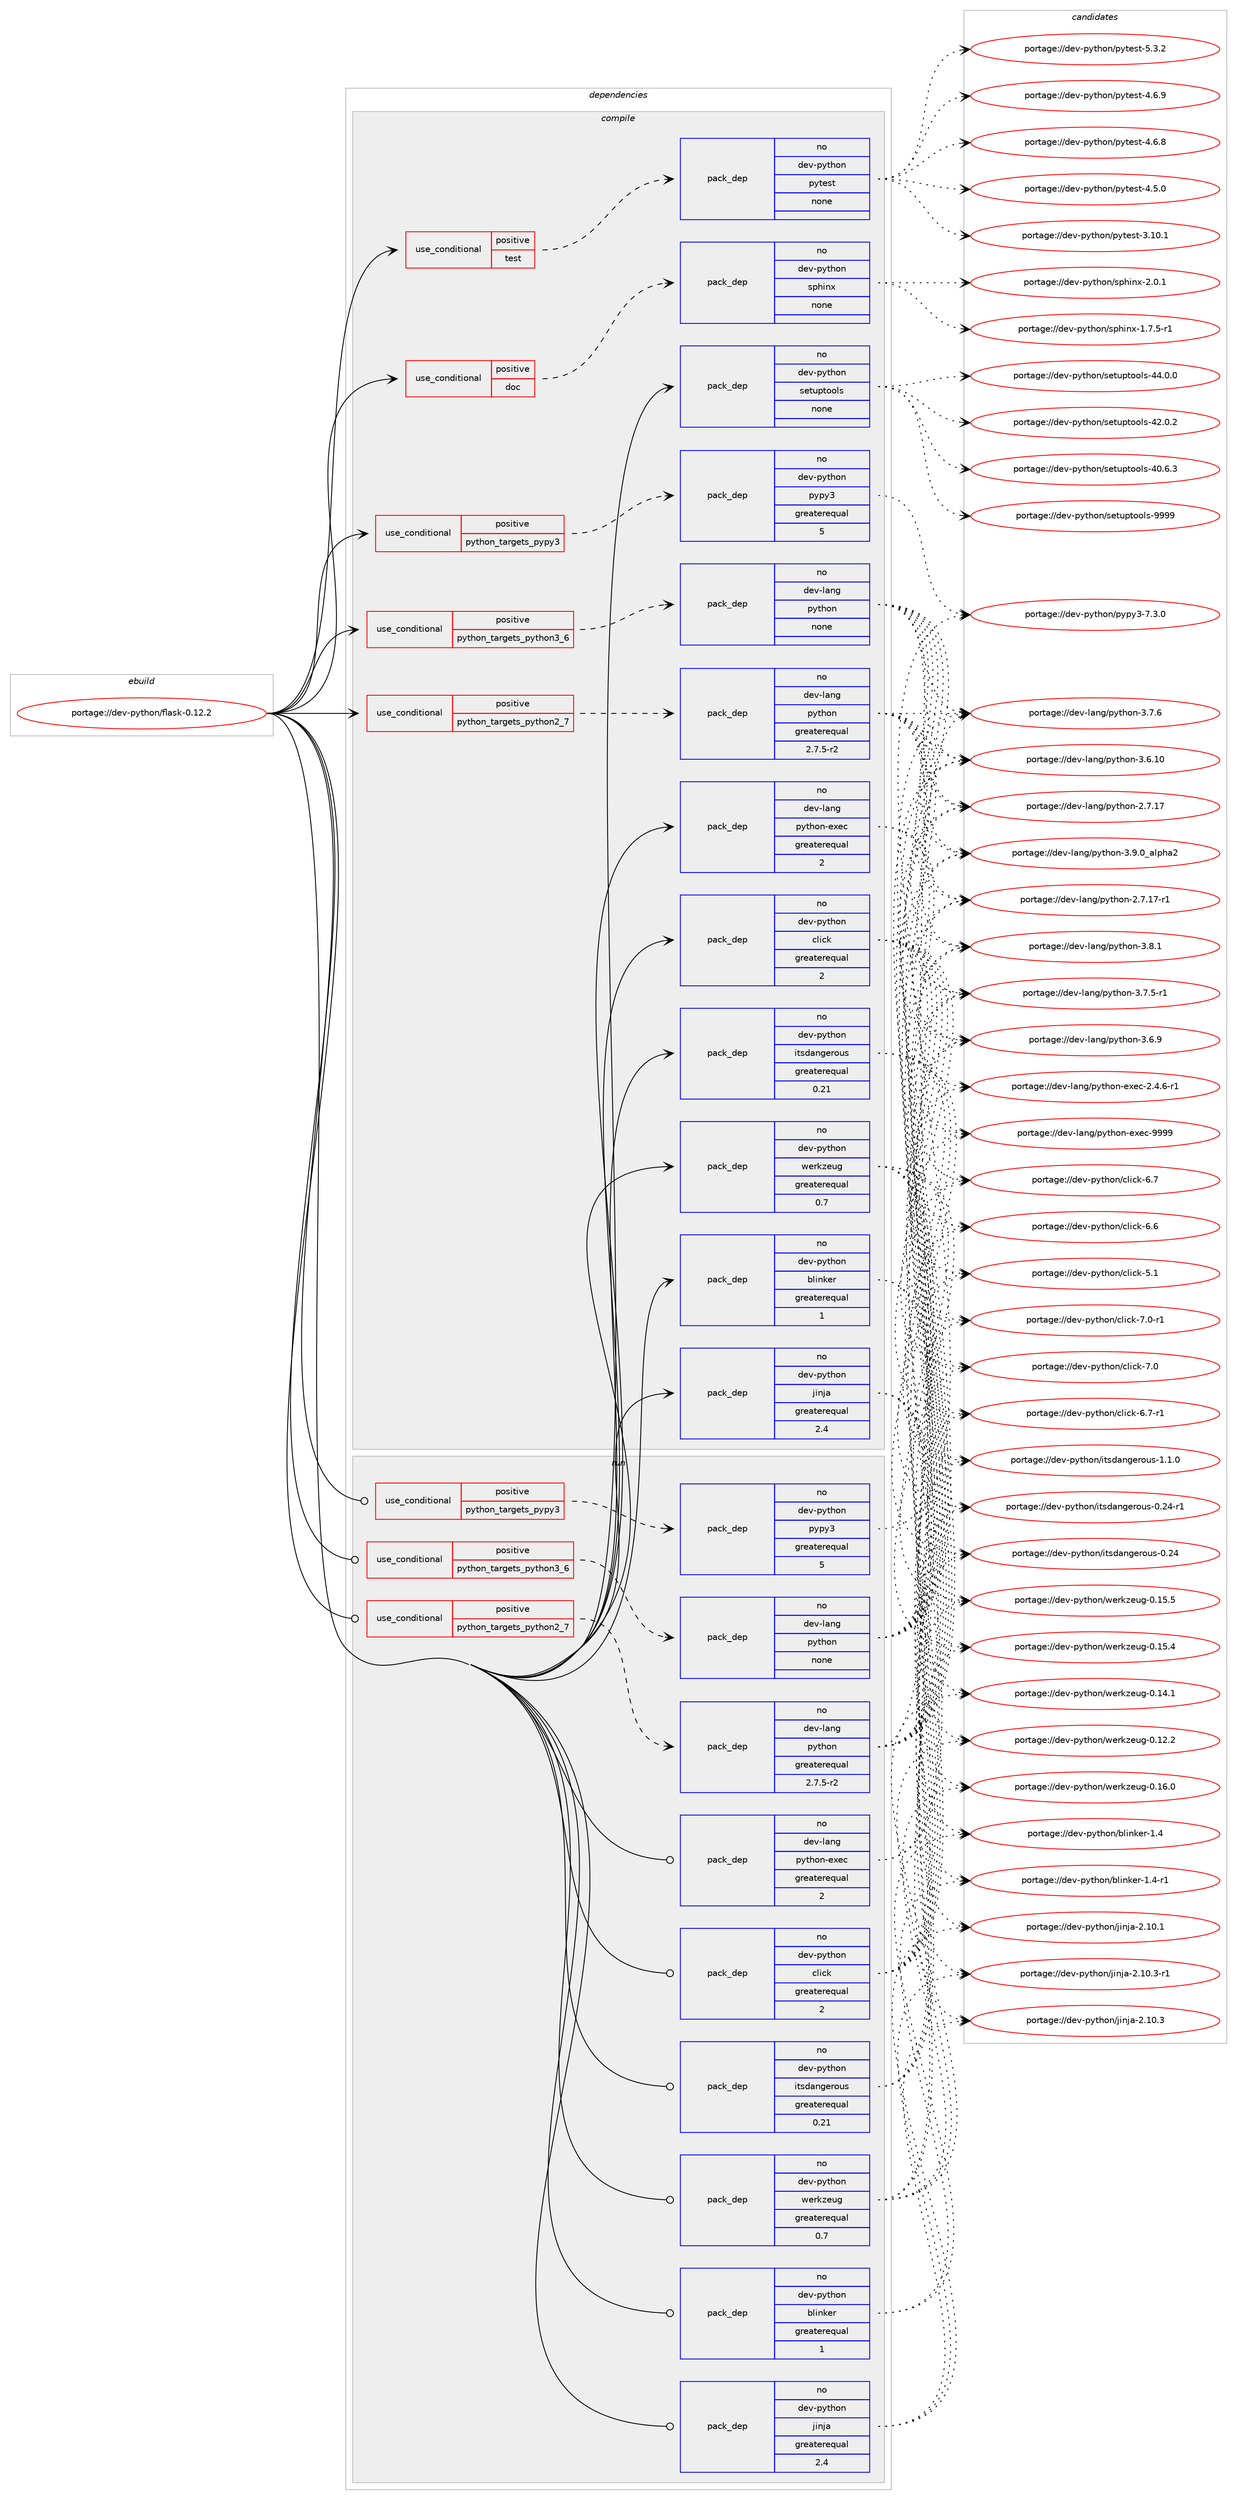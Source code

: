 digraph prolog {

# *************
# Graph options
# *************

newrank=true;
concentrate=true;
compound=true;
graph [rankdir=LR,fontname=Helvetica,fontsize=10,ranksep=1.5];#, ranksep=2.5, nodesep=0.2];
edge  [arrowhead=vee];
node  [fontname=Helvetica,fontsize=10];

# **********
# The ebuild
# **********

subgraph cluster_leftcol {
color=gray;
rank=same;
label=<<i>ebuild</i>>;
id [label="portage://dev-python/flask-0.12.2", color=red, width=4, href="../dev-python/flask-0.12.2.svg"];
}

# ****************
# The dependencies
# ****************

subgraph cluster_midcol {
color=gray;
label=<<i>dependencies</i>>;
subgraph cluster_compile {
fillcolor="#eeeeee";
style=filled;
label=<<i>compile</i>>;
subgraph cond115955 {
dependency461177 [label=<<TABLE BORDER="0" CELLBORDER="1" CELLSPACING="0" CELLPADDING="4"><TR><TD ROWSPAN="3" CELLPADDING="10">use_conditional</TD></TR><TR><TD>positive</TD></TR><TR><TD>doc</TD></TR></TABLE>>, shape=none, color=red];
subgraph pack340232 {
dependency461178 [label=<<TABLE BORDER="0" CELLBORDER="1" CELLSPACING="0" CELLPADDING="4" WIDTH="220"><TR><TD ROWSPAN="6" CELLPADDING="30">pack_dep</TD></TR><TR><TD WIDTH="110">no</TD></TR><TR><TD>dev-python</TD></TR><TR><TD>sphinx</TD></TR><TR><TD>none</TD></TR><TR><TD></TD></TR></TABLE>>, shape=none, color=blue];
}
dependency461177:e -> dependency461178:w [weight=20,style="dashed",arrowhead="vee"];
}
id:e -> dependency461177:w [weight=20,style="solid",arrowhead="vee"];
subgraph cond115956 {
dependency461179 [label=<<TABLE BORDER="0" CELLBORDER="1" CELLSPACING="0" CELLPADDING="4"><TR><TD ROWSPAN="3" CELLPADDING="10">use_conditional</TD></TR><TR><TD>positive</TD></TR><TR><TD>python_targets_pypy3</TD></TR></TABLE>>, shape=none, color=red];
subgraph pack340233 {
dependency461180 [label=<<TABLE BORDER="0" CELLBORDER="1" CELLSPACING="0" CELLPADDING="4" WIDTH="220"><TR><TD ROWSPAN="6" CELLPADDING="30">pack_dep</TD></TR><TR><TD WIDTH="110">no</TD></TR><TR><TD>dev-python</TD></TR><TR><TD>pypy3</TD></TR><TR><TD>greaterequal</TD></TR><TR><TD>5</TD></TR></TABLE>>, shape=none, color=blue];
}
dependency461179:e -> dependency461180:w [weight=20,style="dashed",arrowhead="vee"];
}
id:e -> dependency461179:w [weight=20,style="solid",arrowhead="vee"];
subgraph cond115957 {
dependency461181 [label=<<TABLE BORDER="0" CELLBORDER="1" CELLSPACING="0" CELLPADDING="4"><TR><TD ROWSPAN="3" CELLPADDING="10">use_conditional</TD></TR><TR><TD>positive</TD></TR><TR><TD>python_targets_python2_7</TD></TR></TABLE>>, shape=none, color=red];
subgraph pack340234 {
dependency461182 [label=<<TABLE BORDER="0" CELLBORDER="1" CELLSPACING="0" CELLPADDING="4" WIDTH="220"><TR><TD ROWSPAN="6" CELLPADDING="30">pack_dep</TD></TR><TR><TD WIDTH="110">no</TD></TR><TR><TD>dev-lang</TD></TR><TR><TD>python</TD></TR><TR><TD>greaterequal</TD></TR><TR><TD>2.7.5-r2</TD></TR></TABLE>>, shape=none, color=blue];
}
dependency461181:e -> dependency461182:w [weight=20,style="dashed",arrowhead="vee"];
}
id:e -> dependency461181:w [weight=20,style="solid",arrowhead="vee"];
subgraph cond115958 {
dependency461183 [label=<<TABLE BORDER="0" CELLBORDER="1" CELLSPACING="0" CELLPADDING="4"><TR><TD ROWSPAN="3" CELLPADDING="10">use_conditional</TD></TR><TR><TD>positive</TD></TR><TR><TD>python_targets_python3_6</TD></TR></TABLE>>, shape=none, color=red];
subgraph pack340235 {
dependency461184 [label=<<TABLE BORDER="0" CELLBORDER="1" CELLSPACING="0" CELLPADDING="4" WIDTH="220"><TR><TD ROWSPAN="6" CELLPADDING="30">pack_dep</TD></TR><TR><TD WIDTH="110">no</TD></TR><TR><TD>dev-lang</TD></TR><TR><TD>python</TD></TR><TR><TD>none</TD></TR><TR><TD></TD></TR></TABLE>>, shape=none, color=blue];
}
dependency461183:e -> dependency461184:w [weight=20,style="dashed",arrowhead="vee"];
}
id:e -> dependency461183:w [weight=20,style="solid",arrowhead="vee"];
subgraph cond115959 {
dependency461185 [label=<<TABLE BORDER="0" CELLBORDER="1" CELLSPACING="0" CELLPADDING="4"><TR><TD ROWSPAN="3" CELLPADDING="10">use_conditional</TD></TR><TR><TD>positive</TD></TR><TR><TD>test</TD></TR></TABLE>>, shape=none, color=red];
subgraph pack340236 {
dependency461186 [label=<<TABLE BORDER="0" CELLBORDER="1" CELLSPACING="0" CELLPADDING="4" WIDTH="220"><TR><TD ROWSPAN="6" CELLPADDING="30">pack_dep</TD></TR><TR><TD WIDTH="110">no</TD></TR><TR><TD>dev-python</TD></TR><TR><TD>pytest</TD></TR><TR><TD>none</TD></TR><TR><TD></TD></TR></TABLE>>, shape=none, color=blue];
}
dependency461185:e -> dependency461186:w [weight=20,style="dashed",arrowhead="vee"];
}
id:e -> dependency461185:w [weight=20,style="solid",arrowhead="vee"];
subgraph pack340237 {
dependency461187 [label=<<TABLE BORDER="0" CELLBORDER="1" CELLSPACING="0" CELLPADDING="4" WIDTH="220"><TR><TD ROWSPAN="6" CELLPADDING="30">pack_dep</TD></TR><TR><TD WIDTH="110">no</TD></TR><TR><TD>dev-lang</TD></TR><TR><TD>python-exec</TD></TR><TR><TD>greaterequal</TD></TR><TR><TD>2</TD></TR></TABLE>>, shape=none, color=blue];
}
id:e -> dependency461187:w [weight=20,style="solid",arrowhead="vee"];
subgraph pack340238 {
dependency461188 [label=<<TABLE BORDER="0" CELLBORDER="1" CELLSPACING="0" CELLPADDING="4" WIDTH="220"><TR><TD ROWSPAN="6" CELLPADDING="30">pack_dep</TD></TR><TR><TD WIDTH="110">no</TD></TR><TR><TD>dev-python</TD></TR><TR><TD>blinker</TD></TR><TR><TD>greaterequal</TD></TR><TR><TD>1</TD></TR></TABLE>>, shape=none, color=blue];
}
id:e -> dependency461188:w [weight=20,style="solid",arrowhead="vee"];
subgraph pack340239 {
dependency461189 [label=<<TABLE BORDER="0" CELLBORDER="1" CELLSPACING="0" CELLPADDING="4" WIDTH="220"><TR><TD ROWSPAN="6" CELLPADDING="30">pack_dep</TD></TR><TR><TD WIDTH="110">no</TD></TR><TR><TD>dev-python</TD></TR><TR><TD>click</TD></TR><TR><TD>greaterequal</TD></TR><TR><TD>2</TD></TR></TABLE>>, shape=none, color=blue];
}
id:e -> dependency461189:w [weight=20,style="solid",arrowhead="vee"];
subgraph pack340240 {
dependency461190 [label=<<TABLE BORDER="0" CELLBORDER="1" CELLSPACING="0" CELLPADDING="4" WIDTH="220"><TR><TD ROWSPAN="6" CELLPADDING="30">pack_dep</TD></TR><TR><TD WIDTH="110">no</TD></TR><TR><TD>dev-python</TD></TR><TR><TD>itsdangerous</TD></TR><TR><TD>greaterequal</TD></TR><TR><TD>0.21</TD></TR></TABLE>>, shape=none, color=blue];
}
id:e -> dependency461190:w [weight=20,style="solid",arrowhead="vee"];
subgraph pack340241 {
dependency461191 [label=<<TABLE BORDER="0" CELLBORDER="1" CELLSPACING="0" CELLPADDING="4" WIDTH="220"><TR><TD ROWSPAN="6" CELLPADDING="30">pack_dep</TD></TR><TR><TD WIDTH="110">no</TD></TR><TR><TD>dev-python</TD></TR><TR><TD>jinja</TD></TR><TR><TD>greaterequal</TD></TR><TR><TD>2.4</TD></TR></TABLE>>, shape=none, color=blue];
}
id:e -> dependency461191:w [weight=20,style="solid",arrowhead="vee"];
subgraph pack340242 {
dependency461192 [label=<<TABLE BORDER="0" CELLBORDER="1" CELLSPACING="0" CELLPADDING="4" WIDTH="220"><TR><TD ROWSPAN="6" CELLPADDING="30">pack_dep</TD></TR><TR><TD WIDTH="110">no</TD></TR><TR><TD>dev-python</TD></TR><TR><TD>setuptools</TD></TR><TR><TD>none</TD></TR><TR><TD></TD></TR></TABLE>>, shape=none, color=blue];
}
id:e -> dependency461192:w [weight=20,style="solid",arrowhead="vee"];
subgraph pack340243 {
dependency461193 [label=<<TABLE BORDER="0" CELLBORDER="1" CELLSPACING="0" CELLPADDING="4" WIDTH="220"><TR><TD ROWSPAN="6" CELLPADDING="30">pack_dep</TD></TR><TR><TD WIDTH="110">no</TD></TR><TR><TD>dev-python</TD></TR><TR><TD>werkzeug</TD></TR><TR><TD>greaterequal</TD></TR><TR><TD>0.7</TD></TR></TABLE>>, shape=none, color=blue];
}
id:e -> dependency461193:w [weight=20,style="solid",arrowhead="vee"];
}
subgraph cluster_compileandrun {
fillcolor="#eeeeee";
style=filled;
label=<<i>compile and run</i>>;
}
subgraph cluster_run {
fillcolor="#eeeeee";
style=filled;
label=<<i>run</i>>;
subgraph cond115960 {
dependency461194 [label=<<TABLE BORDER="0" CELLBORDER="1" CELLSPACING="0" CELLPADDING="4"><TR><TD ROWSPAN="3" CELLPADDING="10">use_conditional</TD></TR><TR><TD>positive</TD></TR><TR><TD>python_targets_pypy3</TD></TR></TABLE>>, shape=none, color=red];
subgraph pack340244 {
dependency461195 [label=<<TABLE BORDER="0" CELLBORDER="1" CELLSPACING="0" CELLPADDING="4" WIDTH="220"><TR><TD ROWSPAN="6" CELLPADDING="30">pack_dep</TD></TR><TR><TD WIDTH="110">no</TD></TR><TR><TD>dev-python</TD></TR><TR><TD>pypy3</TD></TR><TR><TD>greaterequal</TD></TR><TR><TD>5</TD></TR></TABLE>>, shape=none, color=blue];
}
dependency461194:e -> dependency461195:w [weight=20,style="dashed",arrowhead="vee"];
}
id:e -> dependency461194:w [weight=20,style="solid",arrowhead="odot"];
subgraph cond115961 {
dependency461196 [label=<<TABLE BORDER="0" CELLBORDER="1" CELLSPACING="0" CELLPADDING="4"><TR><TD ROWSPAN="3" CELLPADDING="10">use_conditional</TD></TR><TR><TD>positive</TD></TR><TR><TD>python_targets_python2_7</TD></TR></TABLE>>, shape=none, color=red];
subgraph pack340245 {
dependency461197 [label=<<TABLE BORDER="0" CELLBORDER="1" CELLSPACING="0" CELLPADDING="4" WIDTH="220"><TR><TD ROWSPAN="6" CELLPADDING="30">pack_dep</TD></TR><TR><TD WIDTH="110">no</TD></TR><TR><TD>dev-lang</TD></TR><TR><TD>python</TD></TR><TR><TD>greaterequal</TD></TR><TR><TD>2.7.5-r2</TD></TR></TABLE>>, shape=none, color=blue];
}
dependency461196:e -> dependency461197:w [weight=20,style="dashed",arrowhead="vee"];
}
id:e -> dependency461196:w [weight=20,style="solid",arrowhead="odot"];
subgraph cond115962 {
dependency461198 [label=<<TABLE BORDER="0" CELLBORDER="1" CELLSPACING="0" CELLPADDING="4"><TR><TD ROWSPAN="3" CELLPADDING="10">use_conditional</TD></TR><TR><TD>positive</TD></TR><TR><TD>python_targets_python3_6</TD></TR></TABLE>>, shape=none, color=red];
subgraph pack340246 {
dependency461199 [label=<<TABLE BORDER="0" CELLBORDER="1" CELLSPACING="0" CELLPADDING="4" WIDTH="220"><TR><TD ROWSPAN="6" CELLPADDING="30">pack_dep</TD></TR><TR><TD WIDTH="110">no</TD></TR><TR><TD>dev-lang</TD></TR><TR><TD>python</TD></TR><TR><TD>none</TD></TR><TR><TD></TD></TR></TABLE>>, shape=none, color=blue];
}
dependency461198:e -> dependency461199:w [weight=20,style="dashed",arrowhead="vee"];
}
id:e -> dependency461198:w [weight=20,style="solid",arrowhead="odot"];
subgraph pack340247 {
dependency461200 [label=<<TABLE BORDER="0" CELLBORDER="1" CELLSPACING="0" CELLPADDING="4" WIDTH="220"><TR><TD ROWSPAN="6" CELLPADDING="30">pack_dep</TD></TR><TR><TD WIDTH="110">no</TD></TR><TR><TD>dev-lang</TD></TR><TR><TD>python-exec</TD></TR><TR><TD>greaterequal</TD></TR><TR><TD>2</TD></TR></TABLE>>, shape=none, color=blue];
}
id:e -> dependency461200:w [weight=20,style="solid",arrowhead="odot"];
subgraph pack340248 {
dependency461201 [label=<<TABLE BORDER="0" CELLBORDER="1" CELLSPACING="0" CELLPADDING="4" WIDTH="220"><TR><TD ROWSPAN="6" CELLPADDING="30">pack_dep</TD></TR><TR><TD WIDTH="110">no</TD></TR><TR><TD>dev-python</TD></TR><TR><TD>blinker</TD></TR><TR><TD>greaterequal</TD></TR><TR><TD>1</TD></TR></TABLE>>, shape=none, color=blue];
}
id:e -> dependency461201:w [weight=20,style="solid",arrowhead="odot"];
subgraph pack340249 {
dependency461202 [label=<<TABLE BORDER="0" CELLBORDER="1" CELLSPACING="0" CELLPADDING="4" WIDTH="220"><TR><TD ROWSPAN="6" CELLPADDING="30">pack_dep</TD></TR><TR><TD WIDTH="110">no</TD></TR><TR><TD>dev-python</TD></TR><TR><TD>click</TD></TR><TR><TD>greaterequal</TD></TR><TR><TD>2</TD></TR></TABLE>>, shape=none, color=blue];
}
id:e -> dependency461202:w [weight=20,style="solid",arrowhead="odot"];
subgraph pack340250 {
dependency461203 [label=<<TABLE BORDER="0" CELLBORDER="1" CELLSPACING="0" CELLPADDING="4" WIDTH="220"><TR><TD ROWSPAN="6" CELLPADDING="30">pack_dep</TD></TR><TR><TD WIDTH="110">no</TD></TR><TR><TD>dev-python</TD></TR><TR><TD>itsdangerous</TD></TR><TR><TD>greaterequal</TD></TR><TR><TD>0.21</TD></TR></TABLE>>, shape=none, color=blue];
}
id:e -> dependency461203:w [weight=20,style="solid",arrowhead="odot"];
subgraph pack340251 {
dependency461204 [label=<<TABLE BORDER="0" CELLBORDER="1" CELLSPACING="0" CELLPADDING="4" WIDTH="220"><TR><TD ROWSPAN="6" CELLPADDING="30">pack_dep</TD></TR><TR><TD WIDTH="110">no</TD></TR><TR><TD>dev-python</TD></TR><TR><TD>jinja</TD></TR><TR><TD>greaterequal</TD></TR><TR><TD>2.4</TD></TR></TABLE>>, shape=none, color=blue];
}
id:e -> dependency461204:w [weight=20,style="solid",arrowhead="odot"];
subgraph pack340252 {
dependency461205 [label=<<TABLE BORDER="0" CELLBORDER="1" CELLSPACING="0" CELLPADDING="4" WIDTH="220"><TR><TD ROWSPAN="6" CELLPADDING="30">pack_dep</TD></TR><TR><TD WIDTH="110">no</TD></TR><TR><TD>dev-python</TD></TR><TR><TD>werkzeug</TD></TR><TR><TD>greaterequal</TD></TR><TR><TD>0.7</TD></TR></TABLE>>, shape=none, color=blue];
}
id:e -> dependency461205:w [weight=20,style="solid",arrowhead="odot"];
}
}

# **************
# The candidates
# **************

subgraph cluster_choices {
rank=same;
color=gray;
label=<<i>candidates</i>>;

subgraph choice340232 {
color=black;
nodesep=1;
choice1001011184511212111610411111047115112104105110120455046484649 [label="portage://dev-python/sphinx-2.0.1", color=red, width=4,href="../dev-python/sphinx-2.0.1.svg"];
choice10010111845112121116104111110471151121041051101204549465546534511449 [label="portage://dev-python/sphinx-1.7.5-r1", color=red, width=4,href="../dev-python/sphinx-1.7.5-r1.svg"];
dependency461178:e -> choice1001011184511212111610411111047115112104105110120455046484649:w [style=dotted,weight="100"];
dependency461178:e -> choice10010111845112121116104111110471151121041051101204549465546534511449:w [style=dotted,weight="100"];
}
subgraph choice340233 {
color=black;
nodesep=1;
choice100101118451121211161041111104711212111212151455546514648 [label="portage://dev-python/pypy3-7.3.0", color=red, width=4,href="../dev-python/pypy3-7.3.0.svg"];
dependency461180:e -> choice100101118451121211161041111104711212111212151455546514648:w [style=dotted,weight="100"];
}
subgraph choice340234 {
color=black;
nodesep=1;
choice10010111845108971101034711212111610411111045514657464895971081121049750 [label="portage://dev-lang/python-3.9.0_alpha2", color=red, width=4,href="../dev-lang/python-3.9.0_alpha2.svg"];
choice100101118451089711010347112121116104111110455146564649 [label="portage://dev-lang/python-3.8.1", color=red, width=4,href="../dev-lang/python-3.8.1.svg"];
choice100101118451089711010347112121116104111110455146554654 [label="portage://dev-lang/python-3.7.6", color=red, width=4,href="../dev-lang/python-3.7.6.svg"];
choice1001011184510897110103471121211161041111104551465546534511449 [label="portage://dev-lang/python-3.7.5-r1", color=red, width=4,href="../dev-lang/python-3.7.5-r1.svg"];
choice100101118451089711010347112121116104111110455146544657 [label="portage://dev-lang/python-3.6.9", color=red, width=4,href="../dev-lang/python-3.6.9.svg"];
choice10010111845108971101034711212111610411111045514654464948 [label="portage://dev-lang/python-3.6.10", color=red, width=4,href="../dev-lang/python-3.6.10.svg"];
choice100101118451089711010347112121116104111110455046554649554511449 [label="portage://dev-lang/python-2.7.17-r1", color=red, width=4,href="../dev-lang/python-2.7.17-r1.svg"];
choice10010111845108971101034711212111610411111045504655464955 [label="portage://dev-lang/python-2.7.17", color=red, width=4,href="../dev-lang/python-2.7.17.svg"];
dependency461182:e -> choice10010111845108971101034711212111610411111045514657464895971081121049750:w [style=dotted,weight="100"];
dependency461182:e -> choice100101118451089711010347112121116104111110455146564649:w [style=dotted,weight="100"];
dependency461182:e -> choice100101118451089711010347112121116104111110455146554654:w [style=dotted,weight="100"];
dependency461182:e -> choice1001011184510897110103471121211161041111104551465546534511449:w [style=dotted,weight="100"];
dependency461182:e -> choice100101118451089711010347112121116104111110455146544657:w [style=dotted,weight="100"];
dependency461182:e -> choice10010111845108971101034711212111610411111045514654464948:w [style=dotted,weight="100"];
dependency461182:e -> choice100101118451089711010347112121116104111110455046554649554511449:w [style=dotted,weight="100"];
dependency461182:e -> choice10010111845108971101034711212111610411111045504655464955:w [style=dotted,weight="100"];
}
subgraph choice340235 {
color=black;
nodesep=1;
choice10010111845108971101034711212111610411111045514657464895971081121049750 [label="portage://dev-lang/python-3.9.0_alpha2", color=red, width=4,href="../dev-lang/python-3.9.0_alpha2.svg"];
choice100101118451089711010347112121116104111110455146564649 [label="portage://dev-lang/python-3.8.1", color=red, width=4,href="../dev-lang/python-3.8.1.svg"];
choice100101118451089711010347112121116104111110455146554654 [label="portage://dev-lang/python-3.7.6", color=red, width=4,href="../dev-lang/python-3.7.6.svg"];
choice1001011184510897110103471121211161041111104551465546534511449 [label="portage://dev-lang/python-3.7.5-r1", color=red, width=4,href="../dev-lang/python-3.7.5-r1.svg"];
choice100101118451089711010347112121116104111110455146544657 [label="portage://dev-lang/python-3.6.9", color=red, width=4,href="../dev-lang/python-3.6.9.svg"];
choice10010111845108971101034711212111610411111045514654464948 [label="portage://dev-lang/python-3.6.10", color=red, width=4,href="../dev-lang/python-3.6.10.svg"];
choice100101118451089711010347112121116104111110455046554649554511449 [label="portage://dev-lang/python-2.7.17-r1", color=red, width=4,href="../dev-lang/python-2.7.17-r1.svg"];
choice10010111845108971101034711212111610411111045504655464955 [label="portage://dev-lang/python-2.7.17", color=red, width=4,href="../dev-lang/python-2.7.17.svg"];
dependency461184:e -> choice10010111845108971101034711212111610411111045514657464895971081121049750:w [style=dotted,weight="100"];
dependency461184:e -> choice100101118451089711010347112121116104111110455146564649:w [style=dotted,weight="100"];
dependency461184:e -> choice100101118451089711010347112121116104111110455146554654:w [style=dotted,weight="100"];
dependency461184:e -> choice1001011184510897110103471121211161041111104551465546534511449:w [style=dotted,weight="100"];
dependency461184:e -> choice100101118451089711010347112121116104111110455146544657:w [style=dotted,weight="100"];
dependency461184:e -> choice10010111845108971101034711212111610411111045514654464948:w [style=dotted,weight="100"];
dependency461184:e -> choice100101118451089711010347112121116104111110455046554649554511449:w [style=dotted,weight="100"];
dependency461184:e -> choice10010111845108971101034711212111610411111045504655464955:w [style=dotted,weight="100"];
}
subgraph choice340236 {
color=black;
nodesep=1;
choice1001011184511212111610411111047112121116101115116455346514650 [label="portage://dev-python/pytest-5.3.2", color=red, width=4,href="../dev-python/pytest-5.3.2.svg"];
choice1001011184511212111610411111047112121116101115116455246544657 [label="portage://dev-python/pytest-4.6.9", color=red, width=4,href="../dev-python/pytest-4.6.9.svg"];
choice1001011184511212111610411111047112121116101115116455246544656 [label="portage://dev-python/pytest-4.6.8", color=red, width=4,href="../dev-python/pytest-4.6.8.svg"];
choice1001011184511212111610411111047112121116101115116455246534648 [label="portage://dev-python/pytest-4.5.0", color=red, width=4,href="../dev-python/pytest-4.5.0.svg"];
choice100101118451121211161041111104711212111610111511645514649484649 [label="portage://dev-python/pytest-3.10.1", color=red, width=4,href="../dev-python/pytest-3.10.1.svg"];
dependency461186:e -> choice1001011184511212111610411111047112121116101115116455346514650:w [style=dotted,weight="100"];
dependency461186:e -> choice1001011184511212111610411111047112121116101115116455246544657:w [style=dotted,weight="100"];
dependency461186:e -> choice1001011184511212111610411111047112121116101115116455246544656:w [style=dotted,weight="100"];
dependency461186:e -> choice1001011184511212111610411111047112121116101115116455246534648:w [style=dotted,weight="100"];
dependency461186:e -> choice100101118451121211161041111104711212111610111511645514649484649:w [style=dotted,weight="100"];
}
subgraph choice340237 {
color=black;
nodesep=1;
choice10010111845108971101034711212111610411111045101120101994557575757 [label="portage://dev-lang/python-exec-9999", color=red, width=4,href="../dev-lang/python-exec-9999.svg"];
choice10010111845108971101034711212111610411111045101120101994550465246544511449 [label="portage://dev-lang/python-exec-2.4.6-r1", color=red, width=4,href="../dev-lang/python-exec-2.4.6-r1.svg"];
dependency461187:e -> choice10010111845108971101034711212111610411111045101120101994557575757:w [style=dotted,weight="100"];
dependency461187:e -> choice10010111845108971101034711212111610411111045101120101994550465246544511449:w [style=dotted,weight="100"];
}
subgraph choice340238 {
color=black;
nodesep=1;
choice100101118451121211161041111104798108105110107101114454946524511449 [label="portage://dev-python/blinker-1.4-r1", color=red, width=4,href="../dev-python/blinker-1.4-r1.svg"];
choice10010111845112121116104111110479810810511010710111445494652 [label="portage://dev-python/blinker-1.4", color=red, width=4,href="../dev-python/blinker-1.4.svg"];
dependency461188:e -> choice100101118451121211161041111104798108105110107101114454946524511449:w [style=dotted,weight="100"];
dependency461188:e -> choice10010111845112121116104111110479810810511010710111445494652:w [style=dotted,weight="100"];
}
subgraph choice340239 {
color=black;
nodesep=1;
choice10010111845112121116104111110479910810599107455546484511449 [label="portage://dev-python/click-7.0-r1", color=red, width=4,href="../dev-python/click-7.0-r1.svg"];
choice1001011184511212111610411111047991081059910745554648 [label="portage://dev-python/click-7.0", color=red, width=4,href="../dev-python/click-7.0.svg"];
choice10010111845112121116104111110479910810599107455446554511449 [label="portage://dev-python/click-6.7-r1", color=red, width=4,href="../dev-python/click-6.7-r1.svg"];
choice1001011184511212111610411111047991081059910745544655 [label="portage://dev-python/click-6.7", color=red, width=4,href="../dev-python/click-6.7.svg"];
choice1001011184511212111610411111047991081059910745544654 [label="portage://dev-python/click-6.6", color=red, width=4,href="../dev-python/click-6.6.svg"];
choice1001011184511212111610411111047991081059910745534649 [label="portage://dev-python/click-5.1", color=red, width=4,href="../dev-python/click-5.1.svg"];
dependency461189:e -> choice10010111845112121116104111110479910810599107455546484511449:w [style=dotted,weight="100"];
dependency461189:e -> choice1001011184511212111610411111047991081059910745554648:w [style=dotted,weight="100"];
dependency461189:e -> choice10010111845112121116104111110479910810599107455446554511449:w [style=dotted,weight="100"];
dependency461189:e -> choice1001011184511212111610411111047991081059910745544655:w [style=dotted,weight="100"];
dependency461189:e -> choice1001011184511212111610411111047991081059910745544654:w [style=dotted,weight="100"];
dependency461189:e -> choice1001011184511212111610411111047991081059910745534649:w [style=dotted,weight="100"];
}
subgraph choice340240 {
color=black;
nodesep=1;
choice100101118451121211161041111104710511611510097110103101114111117115454946494648 [label="portage://dev-python/itsdangerous-1.1.0", color=red, width=4,href="../dev-python/itsdangerous-1.1.0.svg"];
choice10010111845112121116104111110471051161151009711010310111411111711545484650524511449 [label="portage://dev-python/itsdangerous-0.24-r1", color=red, width=4,href="../dev-python/itsdangerous-0.24-r1.svg"];
choice1001011184511212111610411111047105116115100971101031011141111171154548465052 [label="portage://dev-python/itsdangerous-0.24", color=red, width=4,href="../dev-python/itsdangerous-0.24.svg"];
dependency461190:e -> choice100101118451121211161041111104710511611510097110103101114111117115454946494648:w [style=dotted,weight="100"];
dependency461190:e -> choice10010111845112121116104111110471051161151009711010310111411111711545484650524511449:w [style=dotted,weight="100"];
dependency461190:e -> choice1001011184511212111610411111047105116115100971101031011141111171154548465052:w [style=dotted,weight="100"];
}
subgraph choice340241 {
color=black;
nodesep=1;
choice100101118451121211161041111104710610511010697455046494846514511449 [label="portage://dev-python/jinja-2.10.3-r1", color=red, width=4,href="../dev-python/jinja-2.10.3-r1.svg"];
choice10010111845112121116104111110471061051101069745504649484651 [label="portage://dev-python/jinja-2.10.3", color=red, width=4,href="../dev-python/jinja-2.10.3.svg"];
choice10010111845112121116104111110471061051101069745504649484649 [label="portage://dev-python/jinja-2.10.1", color=red, width=4,href="../dev-python/jinja-2.10.1.svg"];
dependency461191:e -> choice100101118451121211161041111104710610511010697455046494846514511449:w [style=dotted,weight="100"];
dependency461191:e -> choice10010111845112121116104111110471061051101069745504649484651:w [style=dotted,weight="100"];
dependency461191:e -> choice10010111845112121116104111110471061051101069745504649484649:w [style=dotted,weight="100"];
}
subgraph choice340242 {
color=black;
nodesep=1;
choice10010111845112121116104111110471151011161171121161111111081154557575757 [label="portage://dev-python/setuptools-9999", color=red, width=4,href="../dev-python/setuptools-9999.svg"];
choice100101118451121211161041111104711510111611711211611111110811545525246484648 [label="portage://dev-python/setuptools-44.0.0", color=red, width=4,href="../dev-python/setuptools-44.0.0.svg"];
choice100101118451121211161041111104711510111611711211611111110811545525046484650 [label="portage://dev-python/setuptools-42.0.2", color=red, width=4,href="../dev-python/setuptools-42.0.2.svg"];
choice100101118451121211161041111104711510111611711211611111110811545524846544651 [label="portage://dev-python/setuptools-40.6.3", color=red, width=4,href="../dev-python/setuptools-40.6.3.svg"];
dependency461192:e -> choice10010111845112121116104111110471151011161171121161111111081154557575757:w [style=dotted,weight="100"];
dependency461192:e -> choice100101118451121211161041111104711510111611711211611111110811545525246484648:w [style=dotted,weight="100"];
dependency461192:e -> choice100101118451121211161041111104711510111611711211611111110811545525046484650:w [style=dotted,weight="100"];
dependency461192:e -> choice100101118451121211161041111104711510111611711211611111110811545524846544651:w [style=dotted,weight="100"];
}
subgraph choice340243 {
color=black;
nodesep=1;
choice100101118451121211161041111104711910111410712210111710345484649544648 [label="portage://dev-python/werkzeug-0.16.0", color=red, width=4,href="../dev-python/werkzeug-0.16.0.svg"];
choice100101118451121211161041111104711910111410712210111710345484649534653 [label="portage://dev-python/werkzeug-0.15.5", color=red, width=4,href="../dev-python/werkzeug-0.15.5.svg"];
choice100101118451121211161041111104711910111410712210111710345484649534652 [label="portage://dev-python/werkzeug-0.15.4", color=red, width=4,href="../dev-python/werkzeug-0.15.4.svg"];
choice100101118451121211161041111104711910111410712210111710345484649524649 [label="portage://dev-python/werkzeug-0.14.1", color=red, width=4,href="../dev-python/werkzeug-0.14.1.svg"];
choice100101118451121211161041111104711910111410712210111710345484649504650 [label="portage://dev-python/werkzeug-0.12.2", color=red, width=4,href="../dev-python/werkzeug-0.12.2.svg"];
dependency461193:e -> choice100101118451121211161041111104711910111410712210111710345484649544648:w [style=dotted,weight="100"];
dependency461193:e -> choice100101118451121211161041111104711910111410712210111710345484649534653:w [style=dotted,weight="100"];
dependency461193:e -> choice100101118451121211161041111104711910111410712210111710345484649534652:w [style=dotted,weight="100"];
dependency461193:e -> choice100101118451121211161041111104711910111410712210111710345484649524649:w [style=dotted,weight="100"];
dependency461193:e -> choice100101118451121211161041111104711910111410712210111710345484649504650:w [style=dotted,weight="100"];
}
subgraph choice340244 {
color=black;
nodesep=1;
choice100101118451121211161041111104711212111212151455546514648 [label="portage://dev-python/pypy3-7.3.0", color=red, width=4,href="../dev-python/pypy3-7.3.0.svg"];
dependency461195:e -> choice100101118451121211161041111104711212111212151455546514648:w [style=dotted,weight="100"];
}
subgraph choice340245 {
color=black;
nodesep=1;
choice10010111845108971101034711212111610411111045514657464895971081121049750 [label="portage://dev-lang/python-3.9.0_alpha2", color=red, width=4,href="../dev-lang/python-3.9.0_alpha2.svg"];
choice100101118451089711010347112121116104111110455146564649 [label="portage://dev-lang/python-3.8.1", color=red, width=4,href="../dev-lang/python-3.8.1.svg"];
choice100101118451089711010347112121116104111110455146554654 [label="portage://dev-lang/python-3.7.6", color=red, width=4,href="../dev-lang/python-3.7.6.svg"];
choice1001011184510897110103471121211161041111104551465546534511449 [label="portage://dev-lang/python-3.7.5-r1", color=red, width=4,href="../dev-lang/python-3.7.5-r1.svg"];
choice100101118451089711010347112121116104111110455146544657 [label="portage://dev-lang/python-3.6.9", color=red, width=4,href="../dev-lang/python-3.6.9.svg"];
choice10010111845108971101034711212111610411111045514654464948 [label="portage://dev-lang/python-3.6.10", color=red, width=4,href="../dev-lang/python-3.6.10.svg"];
choice100101118451089711010347112121116104111110455046554649554511449 [label="portage://dev-lang/python-2.7.17-r1", color=red, width=4,href="../dev-lang/python-2.7.17-r1.svg"];
choice10010111845108971101034711212111610411111045504655464955 [label="portage://dev-lang/python-2.7.17", color=red, width=4,href="../dev-lang/python-2.7.17.svg"];
dependency461197:e -> choice10010111845108971101034711212111610411111045514657464895971081121049750:w [style=dotted,weight="100"];
dependency461197:e -> choice100101118451089711010347112121116104111110455146564649:w [style=dotted,weight="100"];
dependency461197:e -> choice100101118451089711010347112121116104111110455146554654:w [style=dotted,weight="100"];
dependency461197:e -> choice1001011184510897110103471121211161041111104551465546534511449:w [style=dotted,weight="100"];
dependency461197:e -> choice100101118451089711010347112121116104111110455146544657:w [style=dotted,weight="100"];
dependency461197:e -> choice10010111845108971101034711212111610411111045514654464948:w [style=dotted,weight="100"];
dependency461197:e -> choice100101118451089711010347112121116104111110455046554649554511449:w [style=dotted,weight="100"];
dependency461197:e -> choice10010111845108971101034711212111610411111045504655464955:w [style=dotted,weight="100"];
}
subgraph choice340246 {
color=black;
nodesep=1;
choice10010111845108971101034711212111610411111045514657464895971081121049750 [label="portage://dev-lang/python-3.9.0_alpha2", color=red, width=4,href="../dev-lang/python-3.9.0_alpha2.svg"];
choice100101118451089711010347112121116104111110455146564649 [label="portage://dev-lang/python-3.8.1", color=red, width=4,href="../dev-lang/python-3.8.1.svg"];
choice100101118451089711010347112121116104111110455146554654 [label="portage://dev-lang/python-3.7.6", color=red, width=4,href="../dev-lang/python-3.7.6.svg"];
choice1001011184510897110103471121211161041111104551465546534511449 [label="portage://dev-lang/python-3.7.5-r1", color=red, width=4,href="../dev-lang/python-3.7.5-r1.svg"];
choice100101118451089711010347112121116104111110455146544657 [label="portage://dev-lang/python-3.6.9", color=red, width=4,href="../dev-lang/python-3.6.9.svg"];
choice10010111845108971101034711212111610411111045514654464948 [label="portage://dev-lang/python-3.6.10", color=red, width=4,href="../dev-lang/python-3.6.10.svg"];
choice100101118451089711010347112121116104111110455046554649554511449 [label="portage://dev-lang/python-2.7.17-r1", color=red, width=4,href="../dev-lang/python-2.7.17-r1.svg"];
choice10010111845108971101034711212111610411111045504655464955 [label="portage://dev-lang/python-2.7.17", color=red, width=4,href="../dev-lang/python-2.7.17.svg"];
dependency461199:e -> choice10010111845108971101034711212111610411111045514657464895971081121049750:w [style=dotted,weight="100"];
dependency461199:e -> choice100101118451089711010347112121116104111110455146564649:w [style=dotted,weight="100"];
dependency461199:e -> choice100101118451089711010347112121116104111110455146554654:w [style=dotted,weight="100"];
dependency461199:e -> choice1001011184510897110103471121211161041111104551465546534511449:w [style=dotted,weight="100"];
dependency461199:e -> choice100101118451089711010347112121116104111110455146544657:w [style=dotted,weight="100"];
dependency461199:e -> choice10010111845108971101034711212111610411111045514654464948:w [style=dotted,weight="100"];
dependency461199:e -> choice100101118451089711010347112121116104111110455046554649554511449:w [style=dotted,weight="100"];
dependency461199:e -> choice10010111845108971101034711212111610411111045504655464955:w [style=dotted,weight="100"];
}
subgraph choice340247 {
color=black;
nodesep=1;
choice10010111845108971101034711212111610411111045101120101994557575757 [label="portage://dev-lang/python-exec-9999", color=red, width=4,href="../dev-lang/python-exec-9999.svg"];
choice10010111845108971101034711212111610411111045101120101994550465246544511449 [label="portage://dev-lang/python-exec-2.4.6-r1", color=red, width=4,href="../dev-lang/python-exec-2.4.6-r1.svg"];
dependency461200:e -> choice10010111845108971101034711212111610411111045101120101994557575757:w [style=dotted,weight="100"];
dependency461200:e -> choice10010111845108971101034711212111610411111045101120101994550465246544511449:w [style=dotted,weight="100"];
}
subgraph choice340248 {
color=black;
nodesep=1;
choice100101118451121211161041111104798108105110107101114454946524511449 [label="portage://dev-python/blinker-1.4-r1", color=red, width=4,href="../dev-python/blinker-1.4-r1.svg"];
choice10010111845112121116104111110479810810511010710111445494652 [label="portage://dev-python/blinker-1.4", color=red, width=4,href="../dev-python/blinker-1.4.svg"];
dependency461201:e -> choice100101118451121211161041111104798108105110107101114454946524511449:w [style=dotted,weight="100"];
dependency461201:e -> choice10010111845112121116104111110479810810511010710111445494652:w [style=dotted,weight="100"];
}
subgraph choice340249 {
color=black;
nodesep=1;
choice10010111845112121116104111110479910810599107455546484511449 [label="portage://dev-python/click-7.0-r1", color=red, width=4,href="../dev-python/click-7.0-r1.svg"];
choice1001011184511212111610411111047991081059910745554648 [label="portage://dev-python/click-7.0", color=red, width=4,href="../dev-python/click-7.0.svg"];
choice10010111845112121116104111110479910810599107455446554511449 [label="portage://dev-python/click-6.7-r1", color=red, width=4,href="../dev-python/click-6.7-r1.svg"];
choice1001011184511212111610411111047991081059910745544655 [label="portage://dev-python/click-6.7", color=red, width=4,href="../dev-python/click-6.7.svg"];
choice1001011184511212111610411111047991081059910745544654 [label="portage://dev-python/click-6.6", color=red, width=4,href="../dev-python/click-6.6.svg"];
choice1001011184511212111610411111047991081059910745534649 [label="portage://dev-python/click-5.1", color=red, width=4,href="../dev-python/click-5.1.svg"];
dependency461202:e -> choice10010111845112121116104111110479910810599107455546484511449:w [style=dotted,weight="100"];
dependency461202:e -> choice1001011184511212111610411111047991081059910745554648:w [style=dotted,weight="100"];
dependency461202:e -> choice10010111845112121116104111110479910810599107455446554511449:w [style=dotted,weight="100"];
dependency461202:e -> choice1001011184511212111610411111047991081059910745544655:w [style=dotted,weight="100"];
dependency461202:e -> choice1001011184511212111610411111047991081059910745544654:w [style=dotted,weight="100"];
dependency461202:e -> choice1001011184511212111610411111047991081059910745534649:w [style=dotted,weight="100"];
}
subgraph choice340250 {
color=black;
nodesep=1;
choice100101118451121211161041111104710511611510097110103101114111117115454946494648 [label="portage://dev-python/itsdangerous-1.1.0", color=red, width=4,href="../dev-python/itsdangerous-1.1.0.svg"];
choice10010111845112121116104111110471051161151009711010310111411111711545484650524511449 [label="portage://dev-python/itsdangerous-0.24-r1", color=red, width=4,href="../dev-python/itsdangerous-0.24-r1.svg"];
choice1001011184511212111610411111047105116115100971101031011141111171154548465052 [label="portage://dev-python/itsdangerous-0.24", color=red, width=4,href="../dev-python/itsdangerous-0.24.svg"];
dependency461203:e -> choice100101118451121211161041111104710511611510097110103101114111117115454946494648:w [style=dotted,weight="100"];
dependency461203:e -> choice10010111845112121116104111110471051161151009711010310111411111711545484650524511449:w [style=dotted,weight="100"];
dependency461203:e -> choice1001011184511212111610411111047105116115100971101031011141111171154548465052:w [style=dotted,weight="100"];
}
subgraph choice340251 {
color=black;
nodesep=1;
choice100101118451121211161041111104710610511010697455046494846514511449 [label="portage://dev-python/jinja-2.10.3-r1", color=red, width=4,href="../dev-python/jinja-2.10.3-r1.svg"];
choice10010111845112121116104111110471061051101069745504649484651 [label="portage://dev-python/jinja-2.10.3", color=red, width=4,href="../dev-python/jinja-2.10.3.svg"];
choice10010111845112121116104111110471061051101069745504649484649 [label="portage://dev-python/jinja-2.10.1", color=red, width=4,href="../dev-python/jinja-2.10.1.svg"];
dependency461204:e -> choice100101118451121211161041111104710610511010697455046494846514511449:w [style=dotted,weight="100"];
dependency461204:e -> choice10010111845112121116104111110471061051101069745504649484651:w [style=dotted,weight="100"];
dependency461204:e -> choice10010111845112121116104111110471061051101069745504649484649:w [style=dotted,weight="100"];
}
subgraph choice340252 {
color=black;
nodesep=1;
choice100101118451121211161041111104711910111410712210111710345484649544648 [label="portage://dev-python/werkzeug-0.16.0", color=red, width=4,href="../dev-python/werkzeug-0.16.0.svg"];
choice100101118451121211161041111104711910111410712210111710345484649534653 [label="portage://dev-python/werkzeug-0.15.5", color=red, width=4,href="../dev-python/werkzeug-0.15.5.svg"];
choice100101118451121211161041111104711910111410712210111710345484649534652 [label="portage://dev-python/werkzeug-0.15.4", color=red, width=4,href="../dev-python/werkzeug-0.15.4.svg"];
choice100101118451121211161041111104711910111410712210111710345484649524649 [label="portage://dev-python/werkzeug-0.14.1", color=red, width=4,href="../dev-python/werkzeug-0.14.1.svg"];
choice100101118451121211161041111104711910111410712210111710345484649504650 [label="portage://dev-python/werkzeug-0.12.2", color=red, width=4,href="../dev-python/werkzeug-0.12.2.svg"];
dependency461205:e -> choice100101118451121211161041111104711910111410712210111710345484649544648:w [style=dotted,weight="100"];
dependency461205:e -> choice100101118451121211161041111104711910111410712210111710345484649534653:w [style=dotted,weight="100"];
dependency461205:e -> choice100101118451121211161041111104711910111410712210111710345484649534652:w [style=dotted,weight="100"];
dependency461205:e -> choice100101118451121211161041111104711910111410712210111710345484649524649:w [style=dotted,weight="100"];
dependency461205:e -> choice100101118451121211161041111104711910111410712210111710345484649504650:w [style=dotted,weight="100"];
}
}

}
